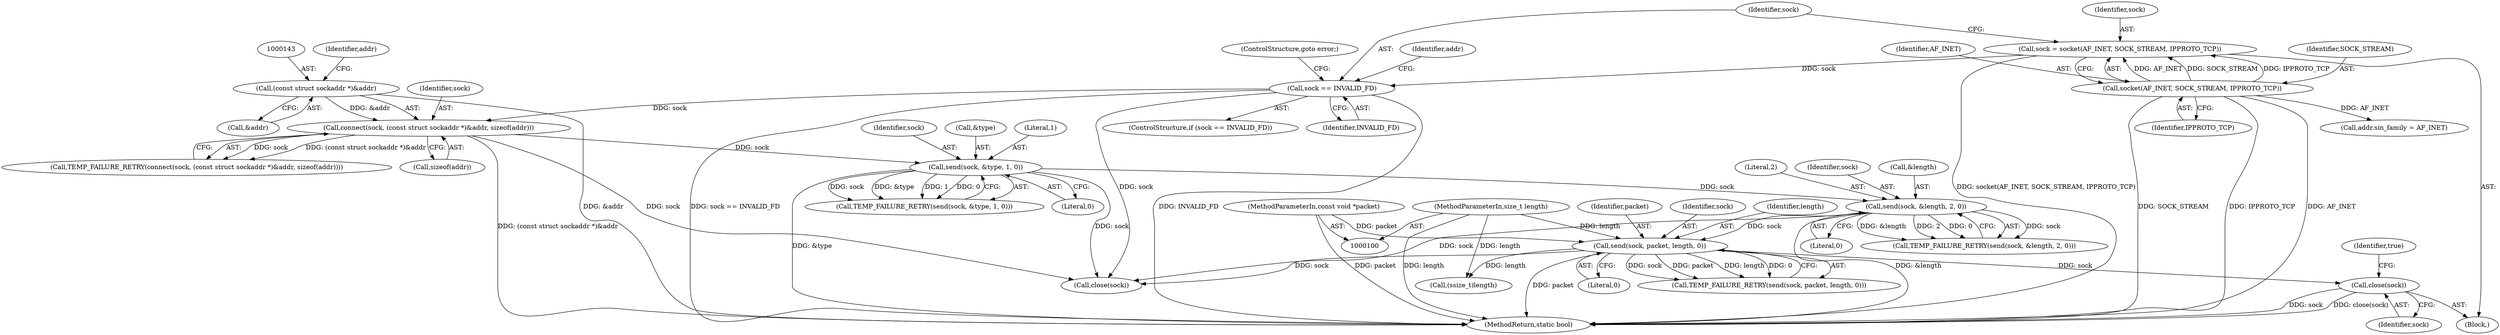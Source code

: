 digraph "0_Android_472271b153c5dc53c28beac55480a8d8434b2d5c_69@API" {
"1000185" [label="(Call,close(sock))"];
"1000176" [label="(Call,send(sock, packet, length, 0))"];
"1000165" [label="(Call,send(sock, &length, 2, 0))"];
"1000154" [label="(Call,send(sock, &type, 1, 0))"];
"1000140" [label="(Call,connect(sock, (const struct sockaddr *)&addr, sizeof(addr)))"];
"1000113" [label="(Call,sock == INVALID_FD)"];
"1000106" [label="(Call,sock = socket(AF_INET, SOCK_STREAM, IPPROTO_TCP))"];
"1000108" [label="(Call,socket(AF_INET, SOCK_STREAM, IPPROTO_TCP))"];
"1000142" [label="(Call,(const struct sockaddr *)&addr)"];
"1000102" [label="(MethodParameterIn,const void *packet)"];
"1000103" [label="(MethodParameterIn,size_t length)"];
"1000154" [label="(Call,send(sock, &type, 1, 0))"];
"1000142" [label="(Call,(const struct sockaddr *)&addr)"];
"1000190" [label="(Call,close(sock))"];
"1000185" [label="(Call,close(sock))"];
"1000175" [label="(Call,TEMP_FAILURE_RETRY(send(sock, packet, length, 0)))"];
"1000112" [label="(ControlStructure,if (sock == INVALID_FD))"];
"1000110" [label="(Identifier,SOCK_STREAM)"];
"1000176" [label="(Call,send(sock, packet, length, 0))"];
"1000109" [label="(Identifier,AF_INET)"];
"1000155" [label="(Identifier,sock)"];
"1000169" [label="(Literal,2)"];
"1000179" [label="(Identifier,length)"];
"1000139" [label="(Call,TEMP_FAILURE_RETRY(connect(sock, (const struct sockaddr *)&addr, sizeof(addr))))"];
"1000113" [label="(Call,sock == INVALID_FD)"];
"1000120" [label="(Identifier,addr)"];
"1000170" [label="(Literal,0)"];
"1000166" [label="(Identifier,sock)"];
"1000108" [label="(Call,socket(AF_INET, SOCK_STREAM, IPPROTO_TCP))"];
"1000159" [label="(Literal,0)"];
"1000140" [label="(Call,connect(sock, (const struct sockaddr *)&addr, sizeof(addr)))"];
"1000178" [label="(Identifier,packet)"];
"1000180" [label="(Literal,0)"];
"1000181" [label="(Call,(ssize_t)length)"];
"1000186" [label="(Identifier,sock)"];
"1000177" [label="(Identifier,sock)"];
"1000104" [label="(Block,)"];
"1000153" [label="(Call,TEMP_FAILURE_RETRY(send(sock, &type, 1, 0)))"];
"1000144" [label="(Call,&addr)"];
"1000107" [label="(Identifier,sock)"];
"1000116" [label="(ControlStructure,goto error;)"];
"1000164" [label="(Call,TEMP_FAILURE_RETRY(send(sock, &length, 2, 0)))"];
"1000118" [label="(Call,addr.sin_family = AF_INET)"];
"1000165" [label="(Call,send(sock, &length, 2, 0))"];
"1000115" [label="(Identifier,INVALID_FD)"];
"1000146" [label="(Call,sizeof(addr))"];
"1000141" [label="(Identifier,sock)"];
"1000156" [label="(Call,&type)"];
"1000114" [label="(Identifier,sock)"];
"1000106" [label="(Call,sock = socket(AF_INET, SOCK_STREAM, IPPROTO_TCP))"];
"1000194" [label="(MethodReturn,static bool)"];
"1000158" [label="(Literal,1)"];
"1000103" [label="(MethodParameterIn,size_t length)"];
"1000147" [label="(Identifier,addr)"];
"1000167" [label="(Call,&length)"];
"1000102" [label="(MethodParameterIn,const void *packet)"];
"1000111" [label="(Identifier,IPPROTO_TCP)"];
"1000188" [label="(Identifier,true)"];
"1000185" -> "1000104"  [label="AST: "];
"1000185" -> "1000186"  [label="CFG: "];
"1000186" -> "1000185"  [label="AST: "];
"1000188" -> "1000185"  [label="CFG: "];
"1000185" -> "1000194"  [label="DDG: close(sock)"];
"1000185" -> "1000194"  [label="DDG: sock"];
"1000176" -> "1000185"  [label="DDG: sock"];
"1000176" -> "1000175"  [label="AST: "];
"1000176" -> "1000180"  [label="CFG: "];
"1000177" -> "1000176"  [label="AST: "];
"1000178" -> "1000176"  [label="AST: "];
"1000179" -> "1000176"  [label="AST: "];
"1000180" -> "1000176"  [label="AST: "];
"1000175" -> "1000176"  [label="CFG: "];
"1000176" -> "1000194"  [label="DDG: packet"];
"1000176" -> "1000175"  [label="DDG: sock"];
"1000176" -> "1000175"  [label="DDG: packet"];
"1000176" -> "1000175"  [label="DDG: length"];
"1000176" -> "1000175"  [label="DDG: 0"];
"1000165" -> "1000176"  [label="DDG: sock"];
"1000102" -> "1000176"  [label="DDG: packet"];
"1000103" -> "1000176"  [label="DDG: length"];
"1000176" -> "1000181"  [label="DDG: length"];
"1000176" -> "1000190"  [label="DDG: sock"];
"1000165" -> "1000164"  [label="AST: "];
"1000165" -> "1000170"  [label="CFG: "];
"1000166" -> "1000165"  [label="AST: "];
"1000167" -> "1000165"  [label="AST: "];
"1000169" -> "1000165"  [label="AST: "];
"1000170" -> "1000165"  [label="AST: "];
"1000164" -> "1000165"  [label="CFG: "];
"1000165" -> "1000194"  [label="DDG: &length"];
"1000165" -> "1000164"  [label="DDG: sock"];
"1000165" -> "1000164"  [label="DDG: &length"];
"1000165" -> "1000164"  [label="DDG: 2"];
"1000165" -> "1000164"  [label="DDG: 0"];
"1000154" -> "1000165"  [label="DDG: sock"];
"1000165" -> "1000190"  [label="DDG: sock"];
"1000154" -> "1000153"  [label="AST: "];
"1000154" -> "1000159"  [label="CFG: "];
"1000155" -> "1000154"  [label="AST: "];
"1000156" -> "1000154"  [label="AST: "];
"1000158" -> "1000154"  [label="AST: "];
"1000159" -> "1000154"  [label="AST: "];
"1000153" -> "1000154"  [label="CFG: "];
"1000154" -> "1000194"  [label="DDG: &type"];
"1000154" -> "1000153"  [label="DDG: sock"];
"1000154" -> "1000153"  [label="DDG: &type"];
"1000154" -> "1000153"  [label="DDG: 1"];
"1000154" -> "1000153"  [label="DDG: 0"];
"1000140" -> "1000154"  [label="DDG: sock"];
"1000154" -> "1000190"  [label="DDG: sock"];
"1000140" -> "1000139"  [label="AST: "];
"1000140" -> "1000146"  [label="CFG: "];
"1000141" -> "1000140"  [label="AST: "];
"1000142" -> "1000140"  [label="AST: "];
"1000146" -> "1000140"  [label="AST: "];
"1000139" -> "1000140"  [label="CFG: "];
"1000140" -> "1000194"  [label="DDG: (const struct sockaddr *)&addr"];
"1000140" -> "1000139"  [label="DDG: sock"];
"1000140" -> "1000139"  [label="DDG: (const struct sockaddr *)&addr"];
"1000113" -> "1000140"  [label="DDG: sock"];
"1000142" -> "1000140"  [label="DDG: &addr"];
"1000140" -> "1000190"  [label="DDG: sock"];
"1000113" -> "1000112"  [label="AST: "];
"1000113" -> "1000115"  [label="CFG: "];
"1000114" -> "1000113"  [label="AST: "];
"1000115" -> "1000113"  [label="AST: "];
"1000116" -> "1000113"  [label="CFG: "];
"1000120" -> "1000113"  [label="CFG: "];
"1000113" -> "1000194"  [label="DDG: INVALID_FD"];
"1000113" -> "1000194"  [label="DDG: sock == INVALID_FD"];
"1000106" -> "1000113"  [label="DDG: sock"];
"1000113" -> "1000190"  [label="DDG: sock"];
"1000106" -> "1000104"  [label="AST: "];
"1000106" -> "1000108"  [label="CFG: "];
"1000107" -> "1000106"  [label="AST: "];
"1000108" -> "1000106"  [label="AST: "];
"1000114" -> "1000106"  [label="CFG: "];
"1000106" -> "1000194"  [label="DDG: socket(AF_INET, SOCK_STREAM, IPPROTO_TCP)"];
"1000108" -> "1000106"  [label="DDG: AF_INET"];
"1000108" -> "1000106"  [label="DDG: SOCK_STREAM"];
"1000108" -> "1000106"  [label="DDG: IPPROTO_TCP"];
"1000108" -> "1000111"  [label="CFG: "];
"1000109" -> "1000108"  [label="AST: "];
"1000110" -> "1000108"  [label="AST: "];
"1000111" -> "1000108"  [label="AST: "];
"1000108" -> "1000194"  [label="DDG: SOCK_STREAM"];
"1000108" -> "1000194"  [label="DDG: IPPROTO_TCP"];
"1000108" -> "1000194"  [label="DDG: AF_INET"];
"1000108" -> "1000118"  [label="DDG: AF_INET"];
"1000142" -> "1000144"  [label="CFG: "];
"1000143" -> "1000142"  [label="AST: "];
"1000144" -> "1000142"  [label="AST: "];
"1000147" -> "1000142"  [label="CFG: "];
"1000142" -> "1000194"  [label="DDG: &addr"];
"1000102" -> "1000100"  [label="AST: "];
"1000102" -> "1000194"  [label="DDG: packet"];
"1000103" -> "1000100"  [label="AST: "];
"1000103" -> "1000194"  [label="DDG: length"];
"1000103" -> "1000181"  [label="DDG: length"];
}
